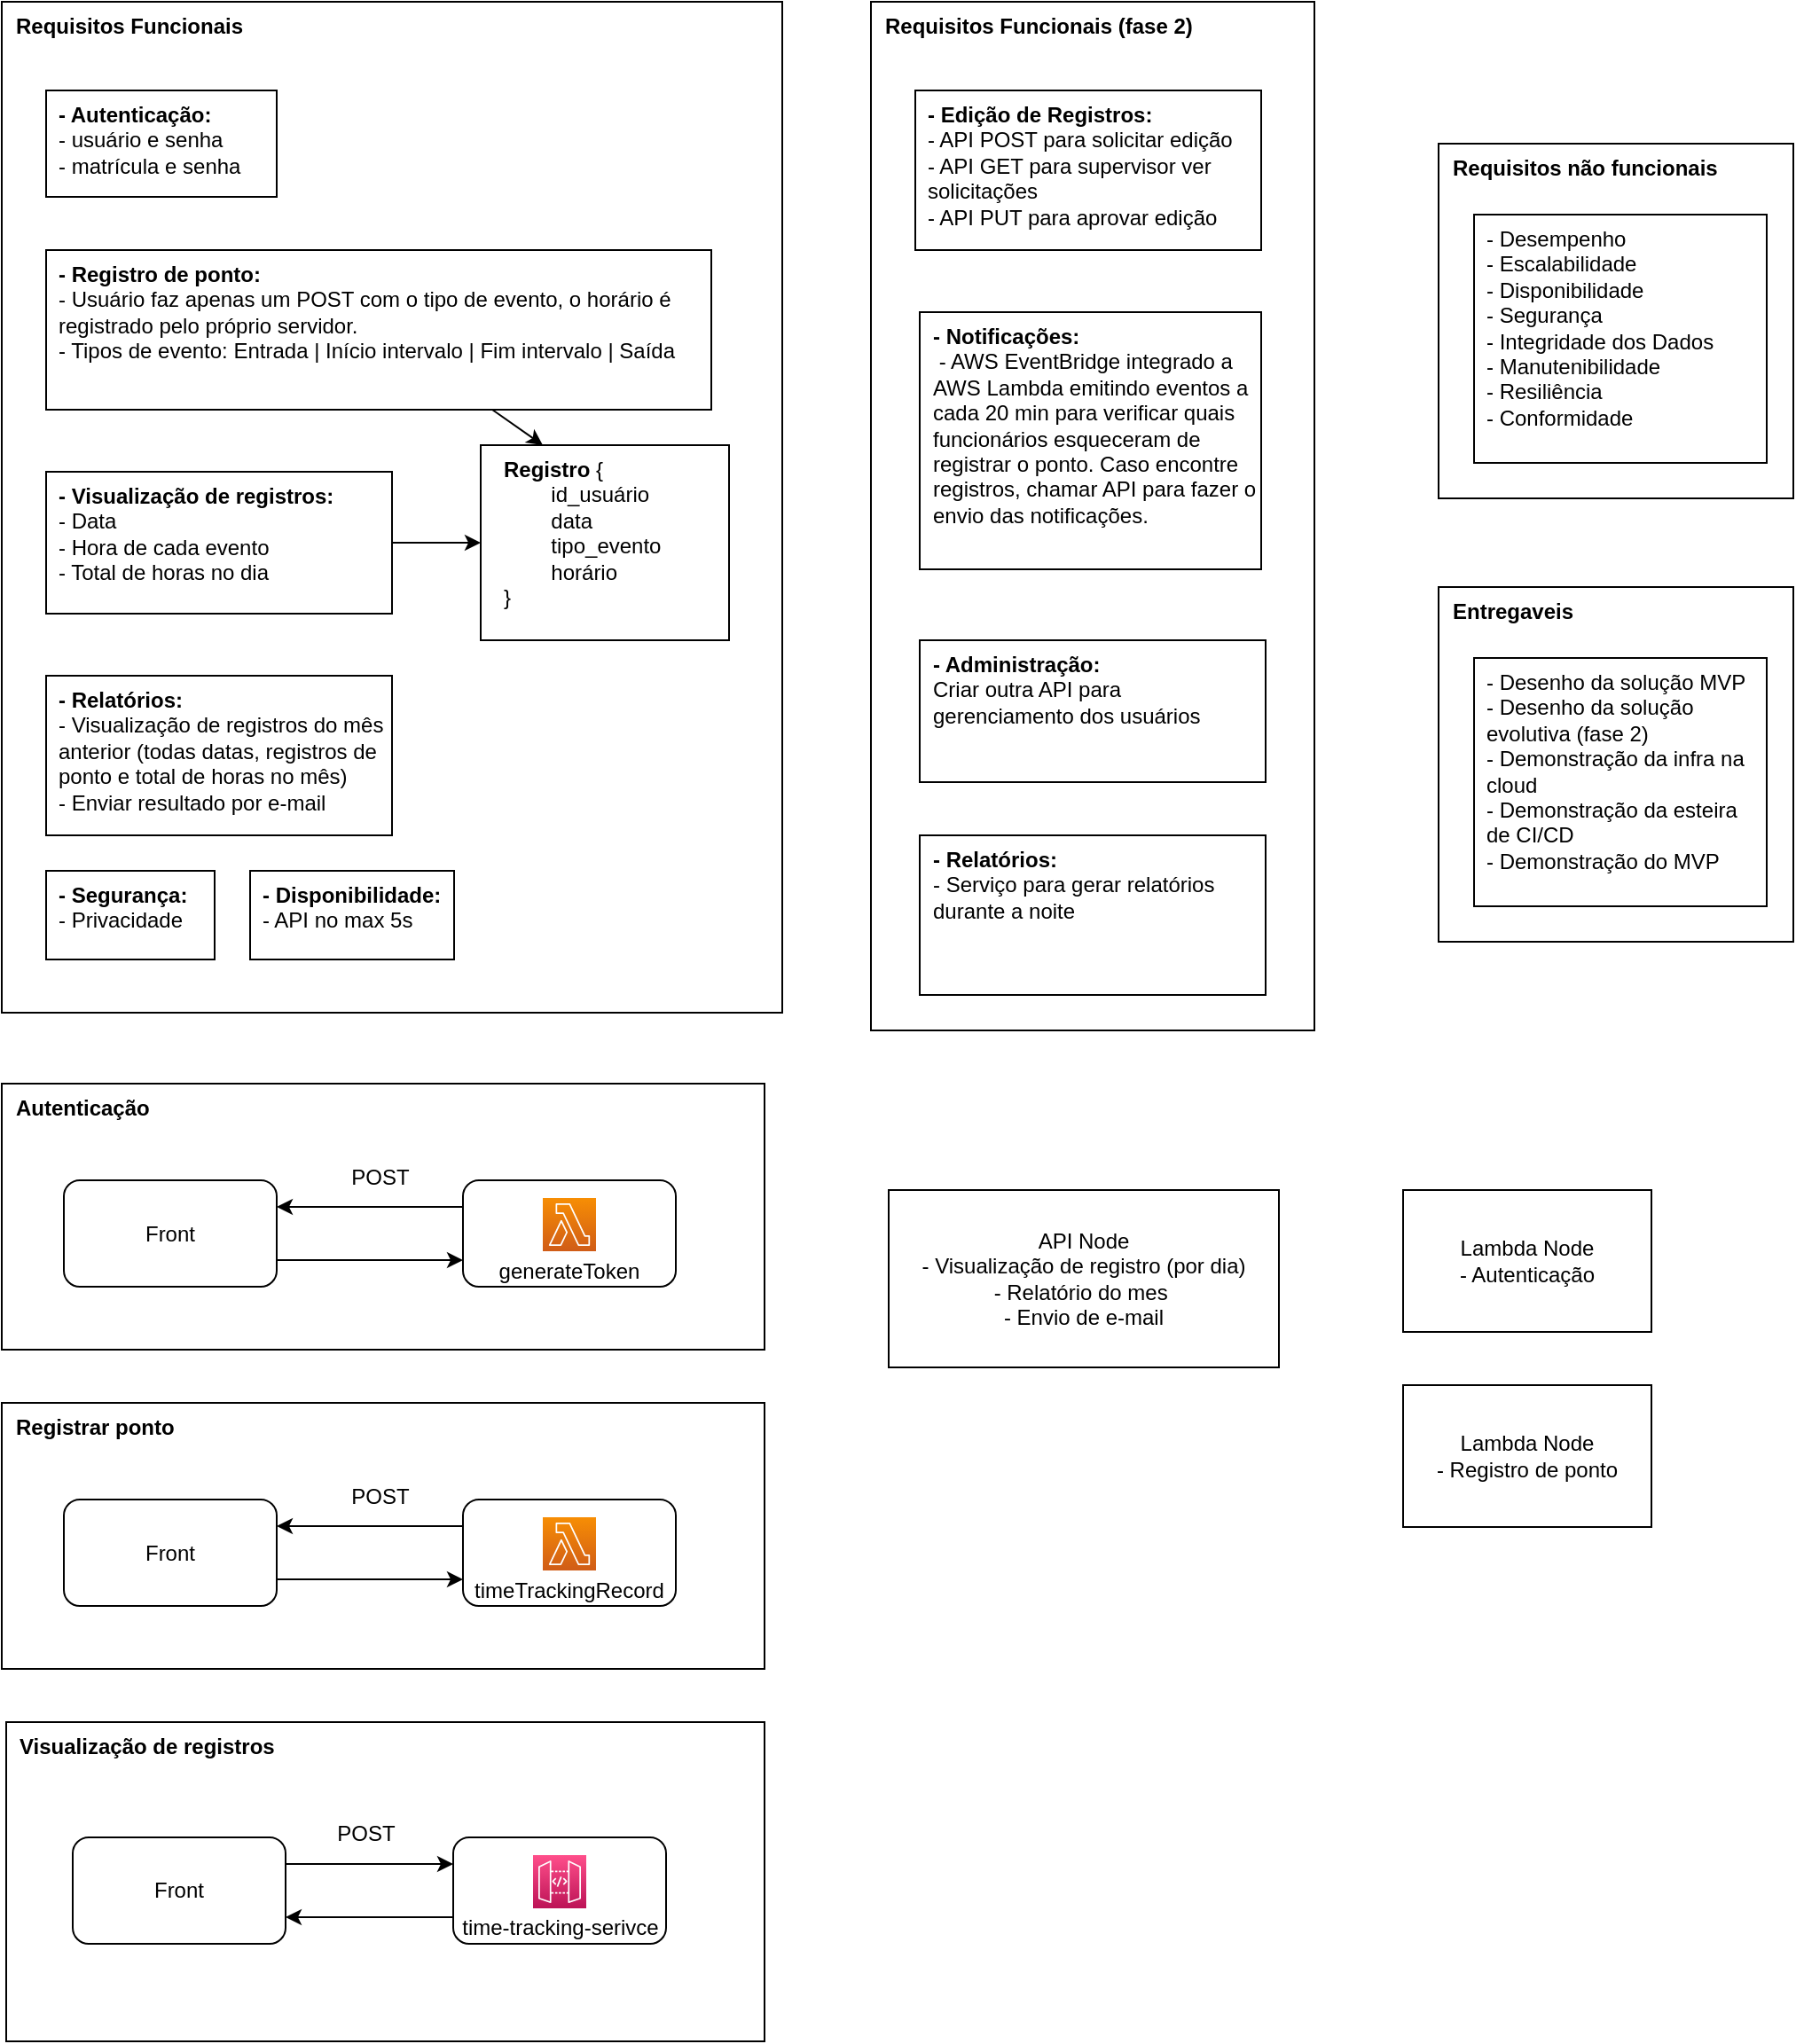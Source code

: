 <mxfile>
    <diagram id="iBgY6fL7kksWz8zjReKY" name="Page-1">
        <mxGraphModel dx="1084" dy="674" grid="1" gridSize="10" guides="1" tooltips="1" connect="1" arrows="1" fold="1" page="1" pageScale="1" pageWidth="850" pageHeight="1100" math="0" shadow="0">
            <root>
                <mxCell id="0"/>
                <mxCell id="1" parent="0"/>
                <mxCell id="15" value="Requisitos Funcionais" style="rounded=0;whiteSpace=wrap;html=1;align=left;verticalAlign=top;fontStyle=1;spacingLeft=6;" parent="1" vertex="1">
                    <mxGeometry x="70" y="100" width="440" height="570" as="geometry"/>
                </mxCell>
                <mxCell id="3" value="&lt;b&gt;- Autenticação:&lt;/b&gt;&lt;br&gt;- usuário e senha&lt;br&gt;- matrícula e senha" style="rounded=0;whiteSpace=wrap;html=1;align=left;verticalAlign=top;spacingLeft=5;" parent="1" vertex="1">
                    <mxGeometry x="95" y="150" width="130" height="60" as="geometry"/>
                </mxCell>
                <mxCell id="18" style="edgeStyle=none;html=1;entryX=0.25;entryY=0;entryDx=0;entryDy=0;" parent="1" source="4" target="8" edge="1">
                    <mxGeometry relative="1" as="geometry"/>
                </mxCell>
                <mxCell id="4" value="&lt;b&gt;- Registro de ponto:&lt;/b&gt;&lt;br&gt;- Usuário faz apenas um POST com o tipo de evento, o horário é registrado pelo próprio servidor.&lt;br&gt;- Tipos de evento: Entrada | Início intervalo | Fim intervalo | Saída" style="rounded=0;whiteSpace=wrap;html=1;align=left;verticalAlign=top;spacingLeft=5;" parent="1" vertex="1">
                    <mxGeometry x="95" y="240" width="375" height="90" as="geometry"/>
                </mxCell>
                <mxCell id="11" style="edgeStyle=none;html=1;entryX=0;entryY=0.5;entryDx=0;entryDy=0;" parent="1" source="5" target="8" edge="1">
                    <mxGeometry relative="1" as="geometry"/>
                </mxCell>
                <mxCell id="5" value="&lt;b&gt;- Visualização de registros:&lt;/b&gt;&lt;br&gt;- Data&lt;br&gt;- Hora de cada evento&lt;br&gt;- Total de horas no dia" style="rounded=0;whiteSpace=wrap;html=1;align=left;verticalAlign=top;spacingLeft=5;" parent="1" vertex="1">
                    <mxGeometry x="95" y="365" width="195" height="80" as="geometry"/>
                </mxCell>
                <mxCell id="8" value="&lt;b&gt;Registro&amp;nbsp;&lt;/b&gt;{&lt;br&gt;&lt;span style=&quot;white-space: pre;&quot;&gt;&#9;&lt;/span&gt;id_usuário&lt;br&gt;&lt;span style=&quot;white-space: pre;&quot;&gt;&#9;&lt;/span&gt;data&lt;br&gt;&lt;span style=&quot;white-space: pre;&quot;&gt;&#9;&lt;/span&gt;tipo_evento&lt;br&gt;&lt;span style=&quot;white-space: pre;&quot;&gt;&#9;&lt;/span&gt;horário&lt;br&gt;}" style="rounded=0;whiteSpace=wrap;html=1;align=left;verticalAlign=top;spacingLeft=11;" parent="1" vertex="1">
                    <mxGeometry x="340" y="350" width="140" height="110" as="geometry"/>
                </mxCell>
                <mxCell id="12" value="&lt;b&gt;- Relatórios:&lt;/b&gt;&lt;br&gt;- Visualização de registros do mês anterior (todas datas, registros de ponto e total de horas no mês)&lt;br&gt;- Enviar resultado por e-mail" style="rounded=0;whiteSpace=wrap;html=1;align=left;verticalAlign=top;spacingLeft=5;" parent="1" vertex="1">
                    <mxGeometry x="95" y="480" width="195" height="90" as="geometry"/>
                </mxCell>
                <mxCell id="13" value="&lt;b&gt;- Segurança:&lt;/b&gt;&lt;br&gt;- Privacidade" style="rounded=0;whiteSpace=wrap;html=1;align=left;verticalAlign=top;spacingLeft=5;" parent="1" vertex="1">
                    <mxGeometry x="95" y="590" width="95" height="50" as="geometry"/>
                </mxCell>
                <mxCell id="14" value="&lt;b&gt;- Disponibilidade:&lt;/b&gt;&lt;br&gt;- API no max 5s" style="rounded=0;whiteSpace=wrap;html=1;align=left;verticalAlign=top;spacingLeft=5;" parent="1" vertex="1">
                    <mxGeometry x="210" y="590" width="115" height="50" as="geometry"/>
                </mxCell>
                <mxCell id="19" value="Requisitos Funcionais (fase 2)" style="rounded=0;whiteSpace=wrap;html=1;align=left;verticalAlign=top;fontStyle=1;spacingLeft=6;" parent="1" vertex="1">
                    <mxGeometry x="560" y="100" width="250" height="500" as="geometry"/>
                </mxCell>
                <mxCell id="20" value="&lt;b&gt;- Edição de Registros:&lt;/b&gt;&lt;br&gt;- API POST para solicitar edição&lt;br&gt;- API PUT para aprovar edição" style="rounded=0;whiteSpace=wrap;html=1;align=left;verticalAlign=top;spacingLeft=5;" parent="1" vertex="1">
                    <mxGeometry x="585" y="150" width="195" height="60" as="geometry"/>
                </mxCell>
                <mxCell id="22" value="&lt;b&gt;- Notificações:&lt;/b&gt;&lt;br&gt;&amp;nbsp;" style="rounded=0;whiteSpace=wrap;html=1;align=left;verticalAlign=top;spacingLeft=5;" parent="1" vertex="1">
                    <mxGeometry x="585" y="240" width="195" height="90" as="geometry"/>
                </mxCell>
                <mxCell id="24" value="&lt;b&gt;- Administração:&lt;/b&gt;&lt;br&gt;" style="rounded=0;whiteSpace=wrap;html=1;align=left;verticalAlign=top;spacingLeft=5;" parent="1" vertex="1">
                    <mxGeometry x="585" y="365" width="195" height="80" as="geometry"/>
                </mxCell>
                <mxCell id="26" value="&lt;b&gt;- Relatórios:&lt;/b&gt;&lt;br&gt;" style="rounded=0;whiteSpace=wrap;html=1;align=left;verticalAlign=top;spacingLeft=5;" parent="1" vertex="1">
                    <mxGeometry x="585" y="480" width="195" height="90" as="geometry"/>
                </mxCell>
                <mxCell id="31" value="API Node&lt;br&gt;- Visualização de registro (por dia)&lt;br&gt;- Relatório do mes&amp;nbsp;&lt;br&gt;- Envio de e-mail" style="rounded=0;whiteSpace=wrap;html=1;" parent="1" vertex="1">
                    <mxGeometry x="570" y="770" width="220" height="100" as="geometry"/>
                </mxCell>
                <mxCell id="32" value="Lambda Node&lt;br&gt;- Autenticação" style="rounded=0;whiteSpace=wrap;html=1;" parent="1" vertex="1">
                    <mxGeometry x="860" y="770" width="140" height="80" as="geometry"/>
                </mxCell>
                <mxCell id="33" value="Lambda Node&lt;br&gt;- Registro de ponto" style="rounded=0;whiteSpace=wrap;html=1;" parent="1" vertex="1">
                    <mxGeometry x="860" y="880" width="140" height="80" as="geometry"/>
                </mxCell>
                <mxCell id="34" value="Requisitos Funcionais" style="rounded=0;whiteSpace=wrap;html=1;align=left;verticalAlign=top;fontStyle=1;spacingLeft=6;" parent="1" vertex="1">
                    <mxGeometry x="70" y="100" width="440" height="570" as="geometry"/>
                </mxCell>
                <mxCell id="35" value="&lt;b&gt;- Autenticação:&lt;/b&gt;&lt;br&gt;- usuário e senha&lt;br&gt;- matrícula e senha" style="rounded=0;whiteSpace=wrap;html=1;align=left;verticalAlign=top;spacingLeft=5;" parent="1" vertex="1">
                    <mxGeometry x="95" y="150" width="130" height="60" as="geometry"/>
                </mxCell>
                <mxCell id="36" style="edgeStyle=none;html=1;entryX=0.25;entryY=0;entryDx=0;entryDy=0;" parent="1" source="37" target="40" edge="1">
                    <mxGeometry relative="1" as="geometry"/>
                </mxCell>
                <mxCell id="37" value="&lt;b&gt;- Registro de ponto:&lt;/b&gt;&lt;br&gt;- Usuário faz apenas um POST com o tipo de evento, o horário é registrado pelo próprio servidor.&lt;br&gt;- Tipos de evento: Entrada | Início intervalo | Fim intervalo | Saída" style="rounded=0;whiteSpace=wrap;html=1;align=left;verticalAlign=top;spacingLeft=5;" parent="1" vertex="1">
                    <mxGeometry x="95" y="240" width="375" height="90" as="geometry"/>
                </mxCell>
                <mxCell id="38" style="edgeStyle=none;html=1;entryX=0;entryY=0.5;entryDx=0;entryDy=0;" parent="1" source="39" target="40" edge="1">
                    <mxGeometry relative="1" as="geometry"/>
                </mxCell>
                <mxCell id="39" value="&lt;b&gt;- Visualização de registros:&lt;/b&gt;&lt;br&gt;- Data&lt;br&gt;- Hora de cada evento&lt;br&gt;- Total de horas no dia" style="rounded=0;whiteSpace=wrap;html=1;align=left;verticalAlign=top;spacingLeft=5;" parent="1" vertex="1">
                    <mxGeometry x="95" y="365" width="195" height="80" as="geometry"/>
                </mxCell>
                <mxCell id="40" value="&lt;b&gt;Registro&amp;nbsp;&lt;/b&gt;{&lt;br&gt;&lt;span style=&quot;white-space: pre;&quot;&gt;&#9;&lt;/span&gt;id_usuário&lt;br&gt;&lt;span style=&quot;white-space: pre;&quot;&gt;&#9;&lt;/span&gt;data&lt;br&gt;&lt;span style=&quot;white-space: pre;&quot;&gt;&#9;&lt;/span&gt;tipo_evento&lt;br&gt;&lt;span style=&quot;white-space: pre;&quot;&gt;&#9;&lt;/span&gt;horário&lt;br&gt;}" style="rounded=0;whiteSpace=wrap;html=1;align=left;verticalAlign=top;spacingLeft=11;" parent="1" vertex="1">
                    <mxGeometry x="340" y="350" width="140" height="110" as="geometry"/>
                </mxCell>
                <mxCell id="41" value="&lt;b&gt;- Relatórios:&lt;/b&gt;&lt;br&gt;- Visualização de registros do mês anterior (todas datas, registros de ponto e total de horas no mês)&lt;br&gt;- Enviar resultado por e-mail" style="rounded=0;whiteSpace=wrap;html=1;align=left;verticalAlign=top;spacingLeft=5;" parent="1" vertex="1">
                    <mxGeometry x="95" y="480" width="195" height="90" as="geometry"/>
                </mxCell>
                <mxCell id="42" value="&lt;b&gt;- Segurança:&lt;/b&gt;&lt;br&gt;- Privacidade" style="rounded=0;whiteSpace=wrap;html=1;align=left;verticalAlign=top;spacingLeft=5;" parent="1" vertex="1">
                    <mxGeometry x="95" y="590" width="95" height="50" as="geometry"/>
                </mxCell>
                <mxCell id="43" value="&lt;b&gt;- Disponibilidade:&lt;/b&gt;&lt;br&gt;- API no max 5s" style="rounded=0;whiteSpace=wrap;html=1;align=left;verticalAlign=top;spacingLeft=5;" parent="1" vertex="1">
                    <mxGeometry x="210" y="590" width="115" height="50" as="geometry"/>
                </mxCell>
                <mxCell id="44" value="Requisitos Funcionais (fase 2)" style="rounded=0;whiteSpace=wrap;html=1;align=left;verticalAlign=top;fontStyle=1;spacingLeft=6;" parent="1" vertex="1">
                    <mxGeometry x="560" y="100" width="250" height="580" as="geometry"/>
                </mxCell>
                <mxCell id="45" value="&lt;b&gt;- Edição de Registros:&lt;/b&gt;&lt;br&gt;- API POST para solicitar edição&lt;br&gt;- API GET para supervisor ver solicitações&lt;br&gt;- API PUT para aprovar edição" style="rounded=0;whiteSpace=wrap;html=1;align=left;verticalAlign=top;spacingLeft=5;" parent="1" vertex="1">
                    <mxGeometry x="585" y="150" width="195" height="90" as="geometry"/>
                </mxCell>
                <mxCell id="46" value="&lt;b&gt;- Notificações:&lt;/b&gt;&lt;br&gt;&amp;nbsp;- AWS EventBridge integrado a AWS Lambda emitindo eventos a cada 20 min para verificar quais funcionários esqueceram de registrar o ponto. Caso encontre registros, chamar API para fazer o envio das notificações." style="rounded=0;whiteSpace=wrap;html=1;align=left;verticalAlign=top;spacingLeft=5;" parent="1" vertex="1">
                    <mxGeometry x="587.5" y="275" width="192.5" height="145" as="geometry"/>
                </mxCell>
                <mxCell id="47" value="&lt;b&gt;- Administração:&lt;br&gt;&lt;/b&gt;Criar outra API para gerenciamento dos usuários" style="rounded=0;whiteSpace=wrap;html=1;align=left;verticalAlign=top;spacingLeft=5;" parent="1" vertex="1">
                    <mxGeometry x="587.5" y="460" width="195" height="80" as="geometry"/>
                </mxCell>
                <mxCell id="48" value="&lt;b&gt;- Relatórios:&lt;br&gt;&lt;/b&gt;- Serviço para gerar relatórios durante a noite" style="rounded=0;whiteSpace=wrap;html=1;align=left;verticalAlign=top;spacingLeft=5;" parent="1" vertex="1">
                    <mxGeometry x="587.5" y="570" width="195" height="90" as="geometry"/>
                </mxCell>
                <mxCell id="49" value="Requisitos não funcionais" style="rounded=0;whiteSpace=wrap;html=1;align=left;verticalAlign=top;fontStyle=1;spacingLeft=6;" parent="1" vertex="1">
                    <mxGeometry x="880" y="180" width="200" height="200" as="geometry"/>
                </mxCell>
                <mxCell id="50" value="- Desempenho&lt;br&gt;- Escalabilidade&lt;br&gt;-&amp;nbsp;Disponibilidade&lt;br&gt;-&amp;nbsp;Segurança&lt;br&gt;-&amp;nbsp;Integridade dos Dados&lt;br&gt;-&amp;nbsp;Manutenibilidade&lt;br&gt;-&amp;nbsp;Resiliência&lt;br&gt;-&amp;nbsp;Conformidade" style="rounded=0;whiteSpace=wrap;html=1;align=left;verticalAlign=top;spacingLeft=5;" parent="1" vertex="1">
                    <mxGeometry x="900" y="220" width="165" height="140" as="geometry"/>
                </mxCell>
                <mxCell id="51" value="Entregaveis" style="rounded=0;whiteSpace=wrap;html=1;align=left;verticalAlign=top;fontStyle=1;spacingLeft=6;" parent="1" vertex="1">
                    <mxGeometry x="880" y="430" width="200" height="200" as="geometry"/>
                </mxCell>
                <mxCell id="52" value="-&amp;nbsp;Desenho da solução MVP&lt;br&gt;-&amp;nbsp;Desenho da solução evolutiva (fase 2)&lt;br&gt;-&amp;nbsp;Demonstração da infra na cloud&lt;br&gt;-&amp;nbsp;Demonstração da esteira de CI/CD&lt;br&gt;-&amp;nbsp;Demonstração do MVP" style="rounded=0;whiteSpace=wrap;html=1;align=left;verticalAlign=top;spacingLeft=5;" parent="1" vertex="1">
                    <mxGeometry x="900" y="470" width="165" height="140" as="geometry"/>
                </mxCell>
                <mxCell id="55" value="&lt;b&gt;Autenticação&lt;/b&gt;" style="rounded=0;whiteSpace=wrap;html=1;container=0;align=left;verticalAlign=top;spacingRight=0;spacingLeft=6;" parent="1" vertex="1">
                    <mxGeometry x="70" y="710" width="430" height="150" as="geometry"/>
                </mxCell>
                <mxCell id="94" style="edgeStyle=none;html=1;entryX=0;entryY=0.75;entryDx=0;entryDy=0;exitX=1;exitY=0.75;exitDx=0;exitDy=0;" parent="1" source="56" target="93" edge="1">
                    <mxGeometry relative="1" as="geometry"/>
                </mxCell>
                <mxCell id="56" value="Front" style="rounded=1;whiteSpace=wrap;html=1;container=0;" parent="1" vertex="1">
                    <mxGeometry x="105" y="764.5" width="120" height="60" as="geometry"/>
                </mxCell>
                <mxCell id="60" value="POST" style="text;html=1;align=center;verticalAlign=middle;resizable=0;points=[];autosize=1;strokeColor=none;fillColor=none;container=0;" parent="1" vertex="1">
                    <mxGeometry x="257" y="750" width="51" height="26" as="geometry"/>
                </mxCell>
                <mxCell id="75" value="&lt;b&gt;Visualização de registros&lt;/b&gt;" style="rounded=0;whiteSpace=wrap;html=1;container=0;align=left;verticalAlign=top;spacingLeft=5;" parent="1" vertex="1">
                    <mxGeometry x="72.5" y="1070" width="427.5" height="180" as="geometry"/>
                </mxCell>
                <mxCell id="76" value="Front" style="rounded=1;whiteSpace=wrap;html=1;container=0;" parent="1" vertex="1">
                    <mxGeometry x="110" y="1135" width="120" height="60" as="geometry"/>
                </mxCell>
                <mxCell id="78" value="" style="endArrow=classic;html=1;rounded=0;exitX=1;exitY=0.25;exitDx=0;exitDy=0;entryX=0;entryY=0.25;entryDx=0;entryDy=0;" parent="1" source="76" target="106" edge="1">
                    <mxGeometry width="50" height="50" relative="1" as="geometry">
                        <mxPoint x="363.5" y="1167" as="sourcePoint"/>
                        <mxPoint x="377.5" y="1143.375" as="targetPoint"/>
                    </mxGeometry>
                </mxCell>
                <mxCell id="80" value="POST" style="text;html=1;align=center;verticalAlign=middle;resizable=0;points=[];autosize=1;strokeColor=none;fillColor=none;container=0;" parent="1" vertex="1">
                    <mxGeometry x="249.5" y="1120" width="51" height="26" as="geometry"/>
                </mxCell>
                <mxCell id="95" style="edgeStyle=none;html=1;entryX=1;entryY=0.25;entryDx=0;entryDy=0;exitX=0;exitY=0.25;exitDx=0;exitDy=0;" parent="1" source="93" target="56" edge="1">
                    <mxGeometry relative="1" as="geometry"/>
                </mxCell>
                <mxCell id="96" value="" style="group;spacingBottom=0;" parent="1" vertex="1" connectable="0">
                    <mxGeometry x="330" y="764.5" width="120" height="60" as="geometry"/>
                </mxCell>
                <mxCell id="93" value="generateToken" style="rounded=1;whiteSpace=wrap;html=1;container=0;verticalAlign=bottom;" parent="96" vertex="1">
                    <mxGeometry width="120" height="60" as="geometry"/>
                </mxCell>
                <mxCell id="63" value="" style="sketch=0;points=[[0,0,0],[0.25,0,0],[0.5,0,0],[0.75,0,0],[1,0,0],[0,1,0],[0.25,1,0],[0.5,1,0],[0.75,1,0],[1,1,0],[0,0.25,0],[0,0.5,0],[0,0.75,0],[1,0.25,0],[1,0.5,0],[1,0.75,0]];outlineConnect=0;fontColor=#232F3E;gradientColor=#F78E04;gradientDirection=north;fillColor=#D05C17;strokeColor=#ffffff;dashed=0;verticalLabelPosition=bottom;verticalAlign=top;align=center;html=1;fontSize=12;fontStyle=0;aspect=fixed;shape=mxgraph.aws4.resourceIcon;resIcon=mxgraph.aws4.lambda;container=0;" parent="96" vertex="1">
                    <mxGeometry x="45" y="10" width="30" height="30" as="geometry"/>
                </mxCell>
                <mxCell id="97" value="&lt;b&gt;Registrar ponto&lt;/b&gt;" style="rounded=0;whiteSpace=wrap;html=1;container=0;align=left;verticalAlign=top;spacingRight=0;spacingLeft=6;" parent="1" vertex="1">
                    <mxGeometry x="70" y="890" width="430" height="150" as="geometry"/>
                </mxCell>
                <mxCell id="98" style="edgeStyle=none;html=1;entryX=0;entryY=0.75;entryDx=0;entryDy=0;exitX=1;exitY=0.75;exitDx=0;exitDy=0;" parent="1" source="99" target="103" edge="1">
                    <mxGeometry relative="1" as="geometry"/>
                </mxCell>
                <mxCell id="99" value="Front" style="rounded=1;whiteSpace=wrap;html=1;container=0;" parent="1" vertex="1">
                    <mxGeometry x="105" y="944.5" width="120" height="60" as="geometry"/>
                </mxCell>
                <mxCell id="100" value="POST" style="text;html=1;align=center;verticalAlign=middle;resizable=0;points=[];autosize=1;strokeColor=none;fillColor=none;container=0;" parent="1" vertex="1">
                    <mxGeometry x="257" y="930" width="51" height="26" as="geometry"/>
                </mxCell>
                <mxCell id="101" style="edgeStyle=none;html=1;entryX=1;entryY=0.25;entryDx=0;entryDy=0;exitX=0;exitY=0.25;exitDx=0;exitDy=0;" parent="1" source="103" target="99" edge="1">
                    <mxGeometry relative="1" as="geometry"/>
                </mxCell>
                <mxCell id="102" value="" style="group;spacingBottom=0;" parent="1" vertex="1" connectable="0">
                    <mxGeometry x="330" y="944.5" width="120" height="60" as="geometry"/>
                </mxCell>
                <mxCell id="103" value="timeTrackingRecord" style="rounded=1;whiteSpace=wrap;html=1;container=0;verticalAlign=bottom;" parent="102" vertex="1">
                    <mxGeometry width="120" height="60" as="geometry"/>
                </mxCell>
                <mxCell id="104" value="" style="sketch=0;points=[[0,0,0],[0.25,0,0],[0.5,0,0],[0.75,0,0],[1,0,0],[0,1,0],[0.25,1,0],[0.5,1,0],[0.75,1,0],[1,1,0],[0,0.25,0],[0,0.5,0],[0,0.75,0],[1,0.25,0],[1,0.5,0],[1,0.75,0]];outlineConnect=0;fontColor=#232F3E;gradientColor=#F78E04;gradientDirection=north;fillColor=#D05C17;strokeColor=#ffffff;dashed=0;verticalLabelPosition=bottom;verticalAlign=top;align=center;html=1;fontSize=12;fontStyle=0;aspect=fixed;shape=mxgraph.aws4.resourceIcon;resIcon=mxgraph.aws4.lambda;container=0;" parent="102" vertex="1">
                    <mxGeometry x="45" y="10" width="30" height="30" as="geometry"/>
                </mxCell>
                <mxCell id="105" value="" style="group;spacingBottom=0;" vertex="1" connectable="0" parent="1">
                    <mxGeometry x="324.5" y="1135" width="120" height="60" as="geometry"/>
                </mxCell>
                <mxCell id="106" value="&lt;span style=&quot;&quot;&gt;time-tracking-serivce&lt;/span&gt;" style="rounded=1;whiteSpace=wrap;html=1;container=0;verticalAlign=bottom;" vertex="1" parent="105">
                    <mxGeometry width="120" height="60" as="geometry"/>
                </mxCell>
                <mxCell id="108" value="" style="sketch=0;points=[[0,0,0],[0.25,0,0],[0.5,0,0],[0.75,0,0],[1,0,0],[0,1,0],[0.25,1,0],[0.5,1,0],[0.75,1,0],[1,1,0],[0,0.25,0],[0,0.5,0],[0,0.75,0],[1,0.25,0],[1,0.5,0],[1,0.75,0]];outlineConnect=0;fontColor=#232F3E;gradientColor=#FF4F8B;gradientDirection=north;fillColor=#BC1356;strokeColor=#ffffff;dashed=0;verticalLabelPosition=bottom;verticalAlign=top;align=center;html=1;fontSize=12;fontStyle=0;aspect=fixed;shape=mxgraph.aws4.resourceIcon;resIcon=mxgraph.aws4.api_gateway;container=0;" vertex="1" parent="105">
                    <mxGeometry x="45" y="10" width="30" height="30" as="geometry"/>
                </mxCell>
                <mxCell id="109" style="edgeStyle=none;html=1;entryX=1;entryY=0.75;entryDx=0;entryDy=0;exitX=0;exitY=0.75;exitDx=0;exitDy=0;" edge="1" parent="1" source="106" target="76">
                    <mxGeometry relative="1" as="geometry"/>
                </mxCell>
            </root>
        </mxGraphModel>
    </diagram>
</mxfile>
